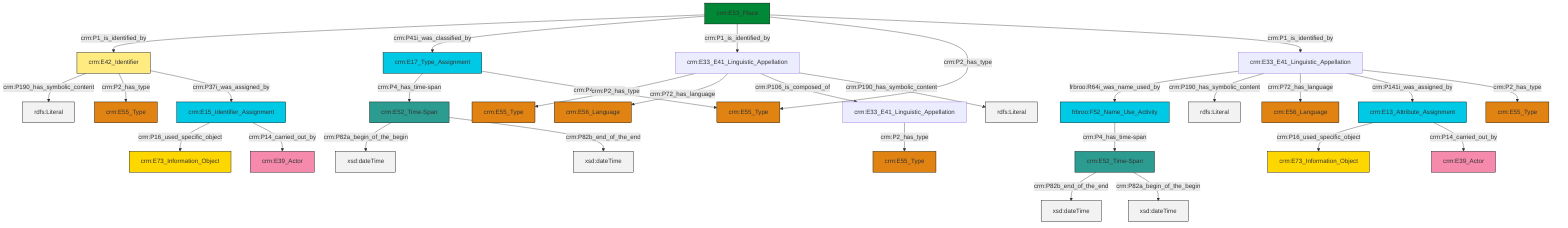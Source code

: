 graph TD
classDef Literal fill:#f2f2f2,stroke:#000000;
classDef CRM_Entity fill:#FFFFFF,stroke:#000000;
classDef Temporal_Entity fill:#00C9E6, stroke:#000000;
classDef Type fill:#E18312, stroke:#000000;
classDef Time-Span fill:#2C9C91, stroke:#000000;
classDef Appellation fill:#FFEB7F, stroke:#000000;
classDef Place fill:#008836, stroke:#000000;
classDef Persistent_Item fill:#B266B2, stroke:#000000;
classDef Conceptual_Object fill:#FFD700, stroke:#000000;
classDef Physical_Thing fill:#D2B48C, stroke:#000000;
classDef Actor fill:#f58aad, stroke:#000000;
classDef PC_Classes fill:#4ce600, stroke:#000000;
classDef Multi fill:#cccccc,stroke:#000000;

4["crm:E52_Time-Span"]:::Time-Span -->|crm:P82a_begin_of_the_begin| 5[xsd:dateTime]:::Literal
6["crm:E42_Identifier"]:::Appellation -->|crm:P190_has_symbolic_content| 7[rdfs:Literal]:::Literal
8["crm:E52_Time-Span"]:::Time-Span -->|crm:P82b_end_of_the_end| 9[xsd:dateTime]:::Literal
4["crm:E52_Time-Span"]:::Time-Span -->|crm:P82b_end_of_the_end| 10[xsd:dateTime]:::Literal
11["crm:E33_E41_Linguistic_Appellation"]:::Default -->|frbroo:R64i_was_name_used_by| 12["frbroo:F52_Name_Use_Activity"]:::Temporal_Entity
0["crm:E17_Type_Assignment"]:::Temporal_Entity -->|crm:P4_has_time-span| 4["crm:E52_Time-Span"]:::Time-Span
0["crm:E17_Type_Assignment"]:::Temporal_Entity -->|crm:P42_assigned| 22["crm:E55_Type"]:::Type
11["crm:E33_E41_Linguistic_Appellation"]:::Default -->|crm:P190_has_symbolic_content| 23[rdfs:Literal]:::Literal
11["crm:E33_E41_Linguistic_Appellation"]:::Default -->|crm:P72_has_language| 13["crm:E56_Language"]:::Type
30["crm:E33_E41_Linguistic_Appellation"]:::Default -->|crm:P2_has_type| 31["crm:E55_Type"]:::Type
2["crm:E53_Place"]:::Place -->|crm:P1_is_identified_by| 6["crm:E42_Identifier"]:::Appellation
8["crm:E52_Time-Span"]:::Time-Span -->|crm:P82a_begin_of_the_begin| 32[xsd:dateTime]:::Literal
2["crm:E53_Place"]:::Place -->|crm:P41i_was_classified_by| 0["crm:E17_Type_Assignment"]:::Temporal_Entity
6["crm:E42_Identifier"]:::Appellation -->|crm:P2_has_type| 33["crm:E55_Type"]:::Type
2["crm:E53_Place"]:::Place -->|crm:P1_is_identified_by| 30["crm:E33_E41_Linguistic_Appellation"]:::Default
18["crm:E33_E41_Linguistic_Appellation"]:::Default -->|crm:P2_has_type| 20["crm:E55_Type"]:::Type
30["crm:E33_E41_Linguistic_Appellation"]:::Default -->|crm:P72_has_language| 36["crm:E56_Language"]:::Type
6["crm:E42_Identifier"]:::Appellation -->|crm:P37i_was_assigned_by| 38["crm:E15_Identifier_Assignment"]:::Temporal_Entity
11["crm:E33_E41_Linguistic_Appellation"]:::Default -->|crm:P141i_was_assigned_by| 28["crm:E13_Attribute_Assignment"]:::Temporal_Entity
2["crm:E53_Place"]:::Place -->|crm:P2_has_type| 22["crm:E55_Type"]:::Type
28["crm:E13_Attribute_Assignment"]:::Temporal_Entity -->|crm:P16_used_specific_object| 39["crm:E73_Information_Object"]:::Conceptual_Object
2["crm:E53_Place"]:::Place -->|crm:P1_is_identified_by| 11["crm:E33_E41_Linguistic_Appellation"]:::Default
38["crm:E15_Identifier_Assignment"]:::Temporal_Entity -->|crm:P16_used_specific_object| 34["crm:E73_Information_Object"]:::Conceptual_Object
11["crm:E33_E41_Linguistic_Appellation"]:::Default -->|crm:P2_has_type| 15["crm:E55_Type"]:::Type
38["crm:E15_Identifier_Assignment"]:::Temporal_Entity -->|crm:P14_carried_out_by| 47["crm:E39_Actor"]:::Actor
28["crm:E13_Attribute_Assignment"]:::Temporal_Entity -->|crm:P14_carried_out_by| 24["crm:E39_Actor"]:::Actor
30["crm:E33_E41_Linguistic_Appellation"]:::Default -->|crm:P106_is_composed_of| 18["crm:E33_E41_Linguistic_Appellation"]:::Default
12["frbroo:F52_Name_Use_Activity"]:::Temporal_Entity -->|crm:P4_has_time-span| 8["crm:E52_Time-Span"]:::Time-Span
30["crm:E33_E41_Linguistic_Appellation"]:::Default -->|crm:P190_has_symbolic_content| 51[rdfs:Literal]:::Literal